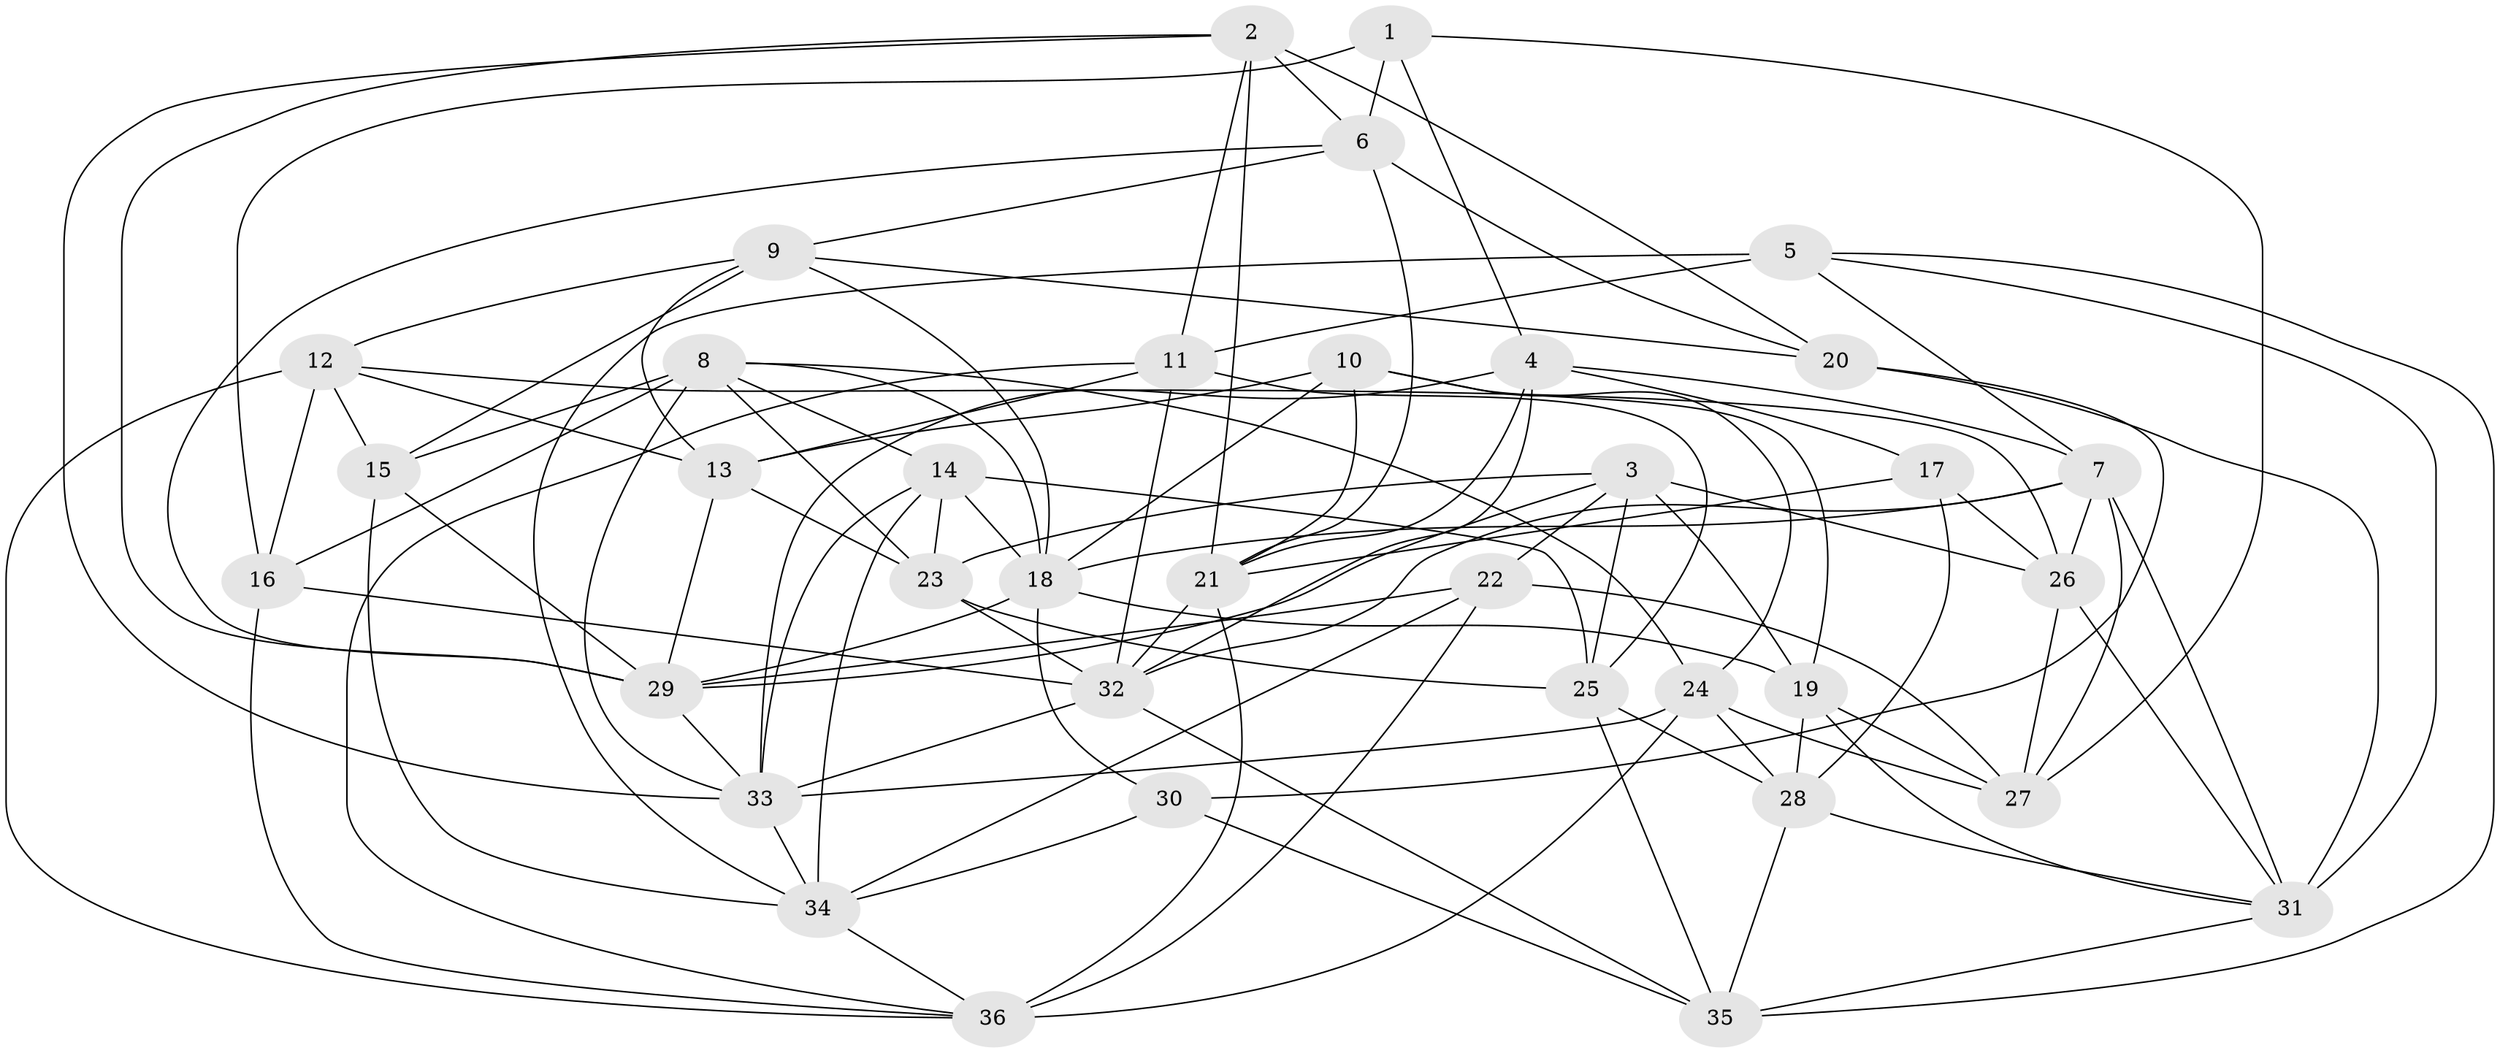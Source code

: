 // original degree distribution, {4: 1.0}
// Generated by graph-tools (version 1.1) at 2025/38/03/04/25 23:38:10]
// undirected, 36 vertices, 109 edges
graph export_dot {
  node [color=gray90,style=filled];
  1;
  2;
  3;
  4;
  5;
  6;
  7;
  8;
  9;
  10;
  11;
  12;
  13;
  14;
  15;
  16;
  17;
  18;
  19;
  20;
  21;
  22;
  23;
  24;
  25;
  26;
  27;
  28;
  29;
  30;
  31;
  32;
  33;
  34;
  35;
  36;
  1 -- 4 [weight=1.0];
  1 -- 6 [weight=1.0];
  1 -- 16 [weight=1.0];
  1 -- 27 [weight=1.0];
  2 -- 6 [weight=1.0];
  2 -- 11 [weight=1.0];
  2 -- 20 [weight=1.0];
  2 -- 21 [weight=1.0];
  2 -- 29 [weight=1.0];
  2 -- 33 [weight=1.0];
  3 -- 19 [weight=1.0];
  3 -- 22 [weight=1.0];
  3 -- 23 [weight=1.0];
  3 -- 25 [weight=1.0];
  3 -- 26 [weight=1.0];
  3 -- 29 [weight=1.0];
  4 -- 7 [weight=1.0];
  4 -- 17 [weight=1.0];
  4 -- 21 [weight=1.0];
  4 -- 32 [weight=1.0];
  4 -- 33 [weight=1.0];
  5 -- 7 [weight=1.0];
  5 -- 11 [weight=1.0];
  5 -- 31 [weight=1.0];
  5 -- 34 [weight=2.0];
  5 -- 35 [weight=1.0];
  6 -- 9 [weight=1.0];
  6 -- 20 [weight=1.0];
  6 -- 21 [weight=1.0];
  6 -- 29 [weight=1.0];
  7 -- 18 [weight=2.0];
  7 -- 26 [weight=1.0];
  7 -- 27 [weight=1.0];
  7 -- 31 [weight=1.0];
  7 -- 32 [weight=1.0];
  8 -- 14 [weight=1.0];
  8 -- 15 [weight=2.0];
  8 -- 16 [weight=1.0];
  8 -- 18 [weight=1.0];
  8 -- 23 [weight=1.0];
  8 -- 24 [weight=1.0];
  8 -- 33 [weight=1.0];
  9 -- 12 [weight=1.0];
  9 -- 13 [weight=1.0];
  9 -- 15 [weight=1.0];
  9 -- 18 [weight=1.0];
  9 -- 20 [weight=1.0];
  10 -- 13 [weight=1.0];
  10 -- 18 [weight=2.0];
  10 -- 19 [weight=1.0];
  10 -- 21 [weight=1.0];
  10 -- 24 [weight=1.0];
  11 -- 13 [weight=1.0];
  11 -- 25 [weight=1.0];
  11 -- 32 [weight=1.0];
  11 -- 36 [weight=1.0];
  12 -- 13 [weight=1.0];
  12 -- 15 [weight=1.0];
  12 -- 16 [weight=1.0];
  12 -- 26 [weight=1.0];
  12 -- 36 [weight=1.0];
  13 -- 23 [weight=1.0];
  13 -- 29 [weight=1.0];
  14 -- 18 [weight=1.0];
  14 -- 23 [weight=1.0];
  14 -- 25 [weight=1.0];
  14 -- 33 [weight=1.0];
  14 -- 34 [weight=1.0];
  15 -- 29 [weight=1.0];
  15 -- 34 [weight=1.0];
  16 -- 32 [weight=1.0];
  16 -- 36 [weight=2.0];
  17 -- 21 [weight=1.0];
  17 -- 26 [weight=1.0];
  17 -- 28 [weight=1.0];
  18 -- 19 [weight=1.0];
  18 -- 29 [weight=1.0];
  18 -- 30 [weight=1.0];
  19 -- 27 [weight=1.0];
  19 -- 28 [weight=1.0];
  19 -- 31 [weight=1.0];
  20 -- 30 [weight=1.0];
  20 -- 31 [weight=2.0];
  21 -- 32 [weight=1.0];
  21 -- 36 [weight=2.0];
  22 -- 27 [weight=1.0];
  22 -- 29 [weight=1.0];
  22 -- 34 [weight=1.0];
  22 -- 36 [weight=2.0];
  23 -- 25 [weight=1.0];
  23 -- 32 [weight=1.0];
  24 -- 27 [weight=1.0];
  24 -- 28 [weight=1.0];
  24 -- 33 [weight=1.0];
  24 -- 36 [weight=1.0];
  25 -- 28 [weight=1.0];
  25 -- 35 [weight=1.0];
  26 -- 27 [weight=1.0];
  26 -- 31 [weight=1.0];
  28 -- 31 [weight=1.0];
  28 -- 35 [weight=1.0];
  29 -- 33 [weight=1.0];
  30 -- 34 [weight=1.0];
  30 -- 35 [weight=1.0];
  31 -- 35 [weight=1.0];
  32 -- 33 [weight=1.0];
  32 -- 35 [weight=1.0];
  33 -- 34 [weight=1.0];
  34 -- 36 [weight=1.0];
}
